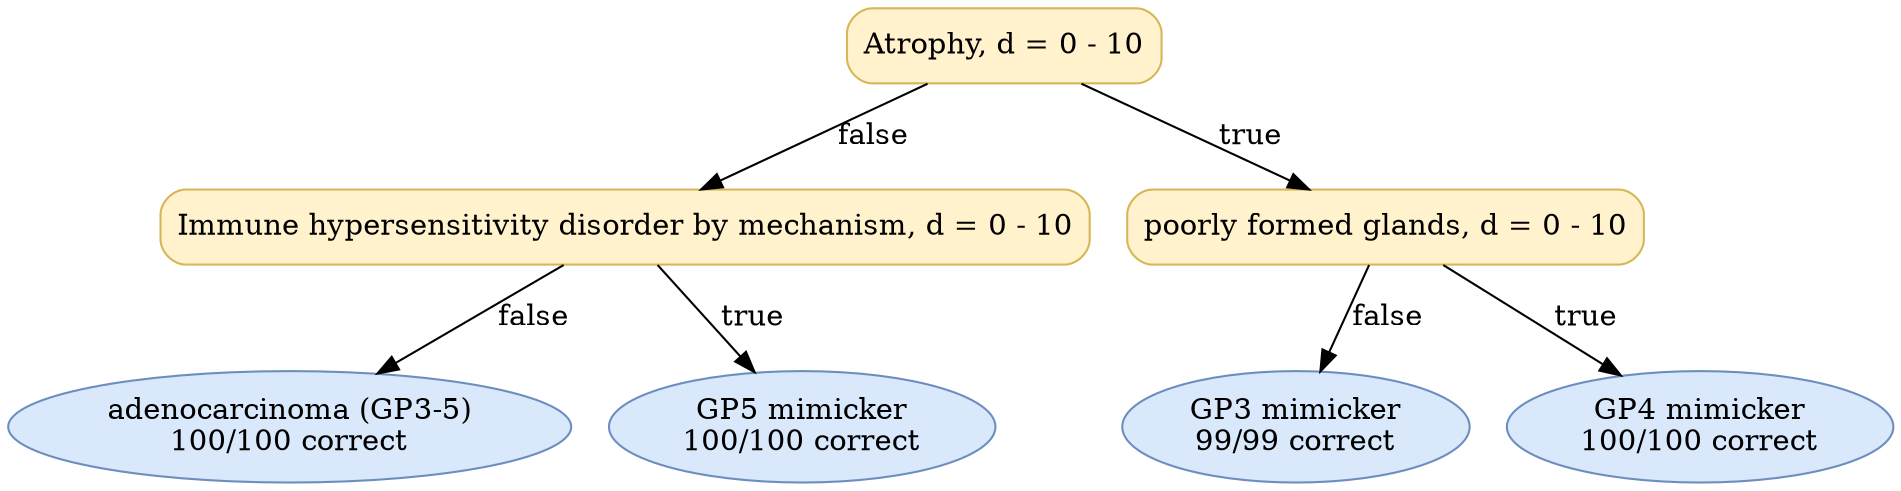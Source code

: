 digraph "DT" {
fontname="Times-Roman";
label="";
node [fontname="Times-Roman"];
Node1 [color="#D6B656", fillcolor="#FFF2CC", label="Atrophy, d = 0 - 10", shape="box", style="rounded,filled"];
Node2 [color="#D6B656", fillcolor="#FFF2CC", label="Immune hypersensitivity disorder by mechanism, d = 0 - 10", shape="box", style="rounded,filled"];
Node3 [color="#6C8EBF", fillcolor="#DAE8FC", label=<adenocarcinoma (GP3-5)<br/>100/100 correct>, shape="ellipse", style="rounded,filled"];
Node4 [color="#6C8EBF", fillcolor="#DAE8FC", label=<GP5 mimicker<br/>100/100 correct>, shape="ellipse", style="rounded,filled"];
Node5 [color="#D6B656", fillcolor="#FFF2CC", label="poorly formed glands, d = 0 - 10", shape="box", style="rounded,filled"];
Node6 [color="#6C8EBF", fillcolor="#DAE8FC", label=<GP3 mimicker<br/>99/99 correct>, shape="ellipse", style="rounded,filled"];
Node7 [color="#6C8EBF", fillcolor="#DAE8FC", label=<GP4 mimicker<br/>100/100 correct>, shape="ellipse", style="rounded,filled"];
Node1 -> Node2  [key=0, label="false"];
Node1 -> Node5  [key=0, label="true"];
Node2 -> Node3  [key=0, label="false"];
Node2 -> Node4  [key=0, label="true"];
Node5 -> Node6  [key=0, label="false"];
Node5 -> Node7  [key=0, label="true"];
}
